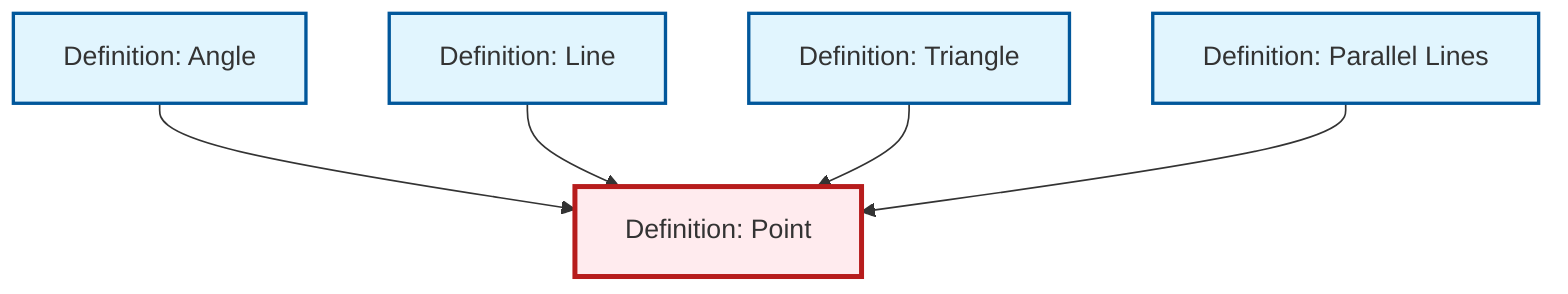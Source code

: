 graph TD
    classDef definition fill:#e1f5fe,stroke:#01579b,stroke-width:2px
    classDef theorem fill:#f3e5f5,stroke:#4a148c,stroke-width:2px
    classDef axiom fill:#fff3e0,stroke:#e65100,stroke-width:2px
    classDef example fill:#e8f5e9,stroke:#1b5e20,stroke-width:2px
    classDef current fill:#ffebee,stroke:#b71c1c,stroke-width:3px
    def-angle["Definition: Angle"]:::definition
    def-line["Definition: Line"]:::definition
    def-point["Definition: Point"]:::definition
    def-triangle["Definition: Triangle"]:::definition
    def-parallel["Definition: Parallel Lines"]:::definition
    def-angle --> def-point
    def-line --> def-point
    def-triangle --> def-point
    def-parallel --> def-point
    class def-point current